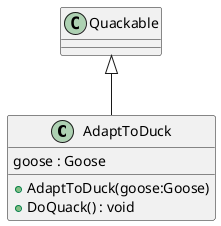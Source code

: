 @startuml
class AdaptToDuck {
    goose : Goose
    + AdaptToDuck(goose:Goose)
    + DoQuack() : void
}
Quackable <|-- AdaptToDuck
@enduml
